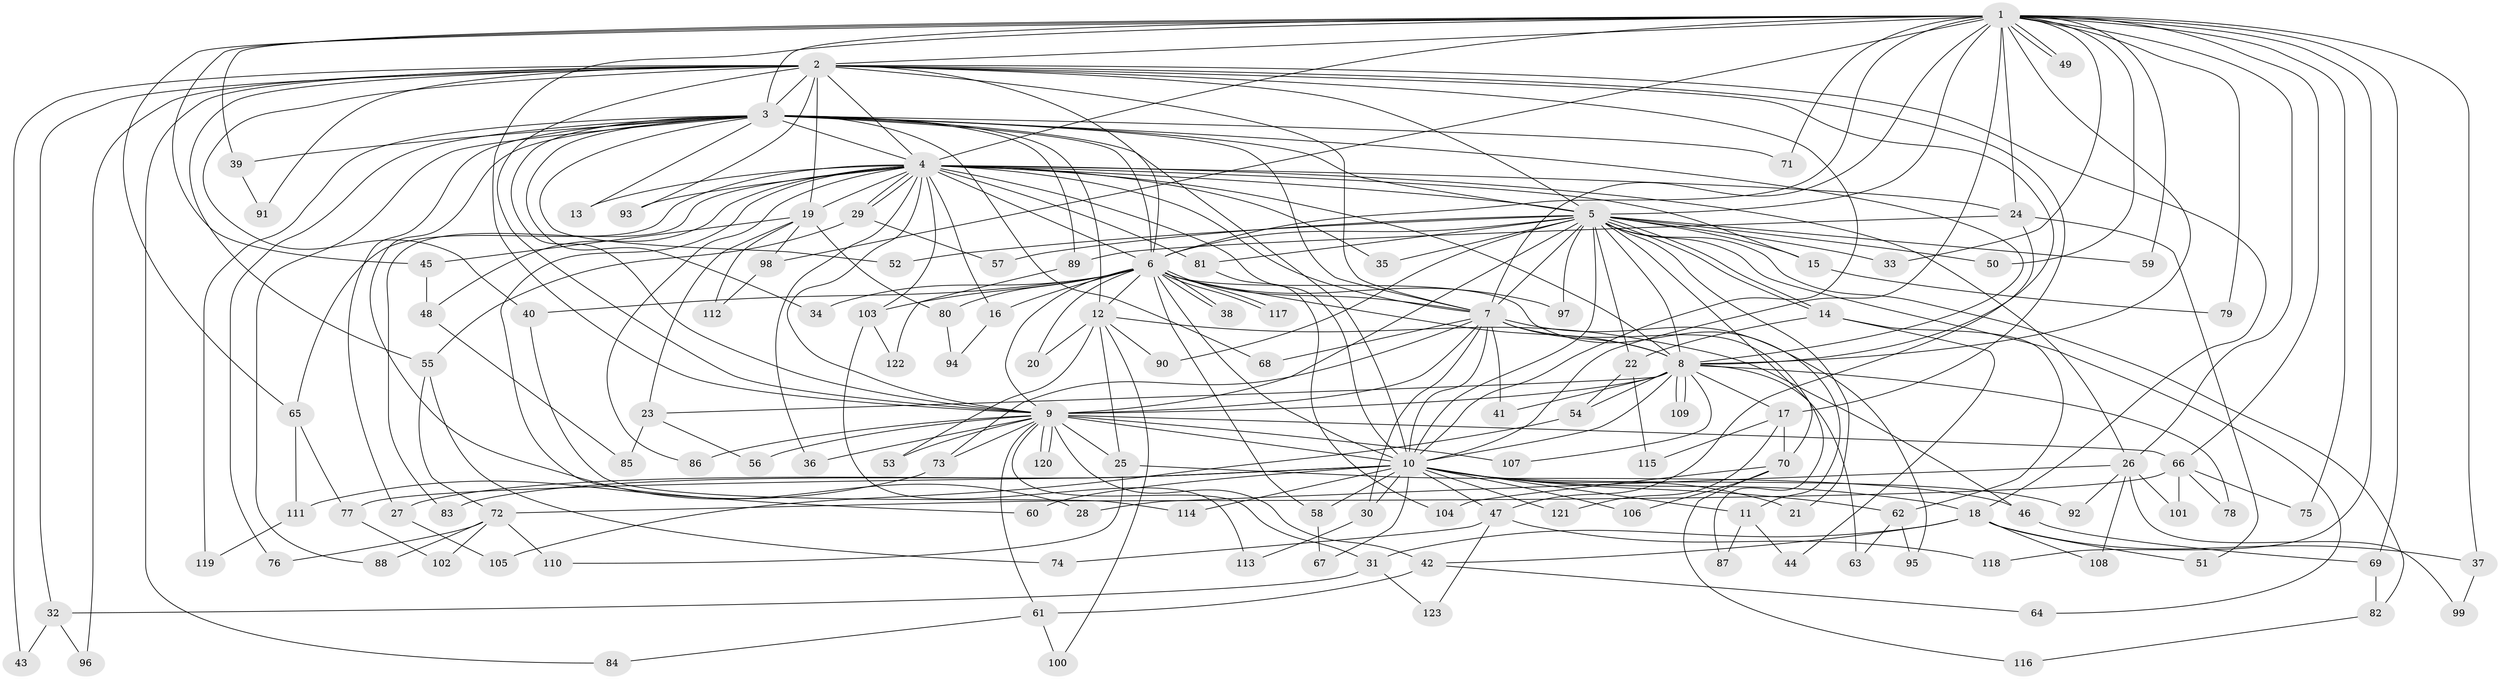 // coarse degree distribution, {5: 0.04081632653061224, 1: 0.3469387755102041, 2: 0.3673469387755102, 6: 0.02040816326530612, 3: 0.10204081632653061, 14: 0.04081632653061224, 9: 0.02040816326530612, 15: 0.02040816326530612, 4: 0.02040816326530612, 28: 0.02040816326530612}
// Generated by graph-tools (version 1.1) at 2025/49/03/04/25 21:49:08]
// undirected, 123 vertices, 271 edges
graph export_dot {
graph [start="1"]
  node [color=gray90,style=filled];
  1;
  2;
  3;
  4;
  5;
  6;
  7;
  8;
  9;
  10;
  11;
  12;
  13;
  14;
  15;
  16;
  17;
  18;
  19;
  20;
  21;
  22;
  23;
  24;
  25;
  26;
  27;
  28;
  29;
  30;
  31;
  32;
  33;
  34;
  35;
  36;
  37;
  38;
  39;
  40;
  41;
  42;
  43;
  44;
  45;
  46;
  47;
  48;
  49;
  50;
  51;
  52;
  53;
  54;
  55;
  56;
  57;
  58;
  59;
  60;
  61;
  62;
  63;
  64;
  65;
  66;
  67;
  68;
  69;
  70;
  71;
  72;
  73;
  74;
  75;
  76;
  77;
  78;
  79;
  80;
  81;
  82;
  83;
  84;
  85;
  86;
  87;
  88;
  89;
  90;
  91;
  92;
  93;
  94;
  95;
  96;
  97;
  98;
  99;
  100;
  101;
  102;
  103;
  104;
  105;
  106;
  107;
  108;
  109;
  110;
  111;
  112;
  113;
  114;
  115;
  116;
  117;
  118;
  119;
  120;
  121;
  122;
  123;
  1 -- 2;
  1 -- 3;
  1 -- 4;
  1 -- 5;
  1 -- 6;
  1 -- 7;
  1 -- 8;
  1 -- 9;
  1 -- 10;
  1 -- 24;
  1 -- 26;
  1 -- 33;
  1 -- 37;
  1 -- 39;
  1 -- 45;
  1 -- 49;
  1 -- 49;
  1 -- 50;
  1 -- 59;
  1 -- 65;
  1 -- 66;
  1 -- 69;
  1 -- 71;
  1 -- 75;
  1 -- 79;
  1 -- 98;
  1 -- 118;
  2 -- 3;
  2 -- 4;
  2 -- 5;
  2 -- 6;
  2 -- 7;
  2 -- 8;
  2 -- 9;
  2 -- 10;
  2 -- 17;
  2 -- 18;
  2 -- 19;
  2 -- 32;
  2 -- 40;
  2 -- 43;
  2 -- 55;
  2 -- 84;
  2 -- 91;
  2 -- 93;
  2 -- 96;
  3 -- 4;
  3 -- 5;
  3 -- 6;
  3 -- 7;
  3 -- 8;
  3 -- 9;
  3 -- 10;
  3 -- 12;
  3 -- 13;
  3 -- 27;
  3 -- 28;
  3 -- 34;
  3 -- 39;
  3 -- 52;
  3 -- 68;
  3 -- 71;
  3 -- 76;
  3 -- 88;
  3 -- 89;
  3 -- 119;
  4 -- 5;
  4 -- 6;
  4 -- 7;
  4 -- 8;
  4 -- 9;
  4 -- 10;
  4 -- 13;
  4 -- 15;
  4 -- 16;
  4 -- 19;
  4 -- 24;
  4 -- 26;
  4 -- 29;
  4 -- 29;
  4 -- 35;
  4 -- 36;
  4 -- 48;
  4 -- 60;
  4 -- 65;
  4 -- 81;
  4 -- 83;
  4 -- 86;
  4 -- 93;
  4 -- 103;
  5 -- 6;
  5 -- 7;
  5 -- 8;
  5 -- 9;
  5 -- 10;
  5 -- 14;
  5 -- 14;
  5 -- 15;
  5 -- 21;
  5 -- 22;
  5 -- 33;
  5 -- 35;
  5 -- 50;
  5 -- 52;
  5 -- 57;
  5 -- 59;
  5 -- 64;
  5 -- 70;
  5 -- 81;
  5 -- 82;
  5 -- 90;
  5 -- 97;
  6 -- 7;
  6 -- 8;
  6 -- 9;
  6 -- 10;
  6 -- 11;
  6 -- 12;
  6 -- 16;
  6 -- 20;
  6 -- 34;
  6 -- 38;
  6 -- 38;
  6 -- 40;
  6 -- 58;
  6 -- 80;
  6 -- 97;
  6 -- 103;
  6 -- 117;
  6 -- 117;
  7 -- 8;
  7 -- 9;
  7 -- 10;
  7 -- 30;
  7 -- 41;
  7 -- 68;
  7 -- 73;
  7 -- 87;
  7 -- 95;
  8 -- 9;
  8 -- 10;
  8 -- 17;
  8 -- 23;
  8 -- 41;
  8 -- 54;
  8 -- 63;
  8 -- 78;
  8 -- 107;
  8 -- 109;
  8 -- 109;
  9 -- 10;
  9 -- 25;
  9 -- 31;
  9 -- 36;
  9 -- 42;
  9 -- 53;
  9 -- 56;
  9 -- 61;
  9 -- 66;
  9 -- 73;
  9 -- 86;
  9 -- 107;
  9 -- 120;
  9 -- 120;
  10 -- 11;
  10 -- 18;
  10 -- 21;
  10 -- 27;
  10 -- 30;
  10 -- 47;
  10 -- 58;
  10 -- 60;
  10 -- 62;
  10 -- 67;
  10 -- 77;
  10 -- 83;
  10 -- 92;
  10 -- 106;
  10 -- 114;
  10 -- 121;
  11 -- 44;
  11 -- 87;
  12 -- 20;
  12 -- 25;
  12 -- 46;
  12 -- 53;
  12 -- 90;
  12 -- 100;
  14 -- 22;
  14 -- 44;
  14 -- 62;
  15 -- 79;
  16 -- 94;
  17 -- 70;
  17 -- 115;
  17 -- 121;
  18 -- 31;
  18 -- 37;
  18 -- 42;
  18 -- 51;
  18 -- 108;
  19 -- 23;
  19 -- 45;
  19 -- 80;
  19 -- 98;
  19 -- 112;
  22 -- 54;
  22 -- 115;
  23 -- 56;
  23 -- 85;
  24 -- 47;
  24 -- 51;
  24 -- 89;
  25 -- 46;
  25 -- 110;
  26 -- 28;
  26 -- 92;
  26 -- 99;
  26 -- 101;
  26 -- 108;
  27 -- 105;
  29 -- 55;
  29 -- 57;
  30 -- 113;
  31 -- 32;
  31 -- 123;
  32 -- 43;
  32 -- 96;
  37 -- 99;
  39 -- 91;
  40 -- 114;
  42 -- 61;
  42 -- 64;
  45 -- 48;
  46 -- 69;
  47 -- 74;
  47 -- 118;
  47 -- 123;
  48 -- 85;
  54 -- 105;
  55 -- 72;
  55 -- 74;
  58 -- 67;
  61 -- 84;
  61 -- 100;
  62 -- 63;
  62 -- 95;
  65 -- 77;
  65 -- 111;
  66 -- 72;
  66 -- 75;
  66 -- 78;
  66 -- 101;
  69 -- 82;
  70 -- 104;
  70 -- 106;
  70 -- 116;
  72 -- 76;
  72 -- 88;
  72 -- 102;
  72 -- 110;
  73 -- 111;
  77 -- 102;
  80 -- 94;
  81 -- 104;
  82 -- 116;
  89 -- 122;
  98 -- 112;
  103 -- 113;
  103 -- 122;
  111 -- 119;
}
